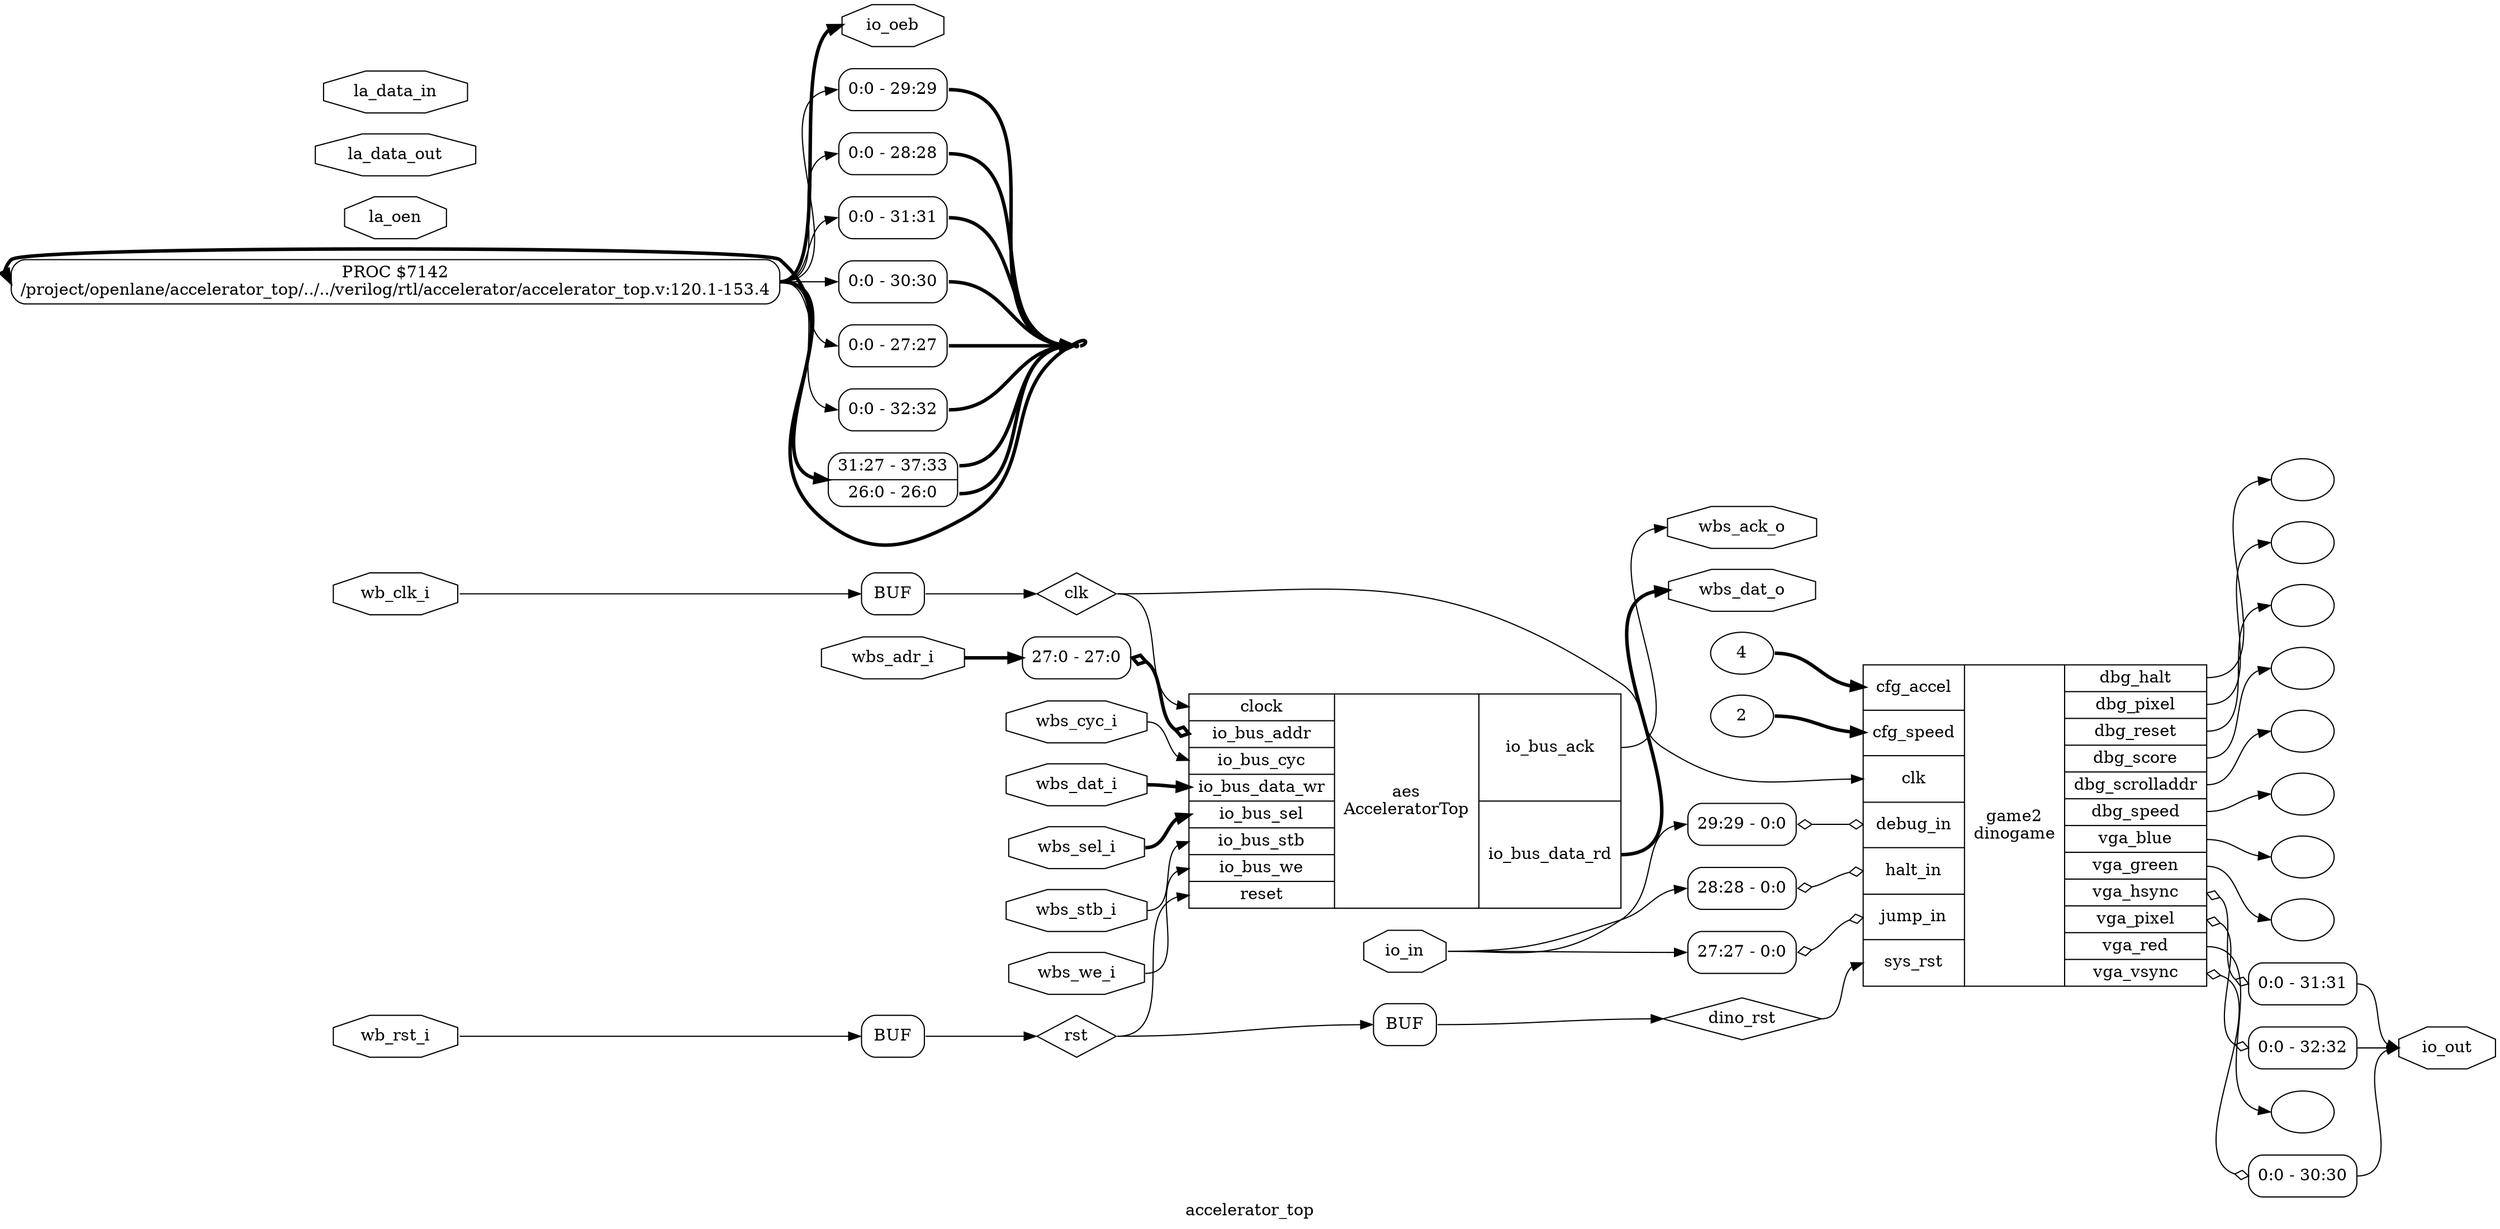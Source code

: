 digraph "accelerator_top" {
label="accelerator_top";
rankdir="LR";
remincross=true;
n2 [ shape=diamond, label="dino_rst", color="black", fontcolor="black" ];
n3 [ shape=diamond, label="rst", color="black", fontcolor="black" ];
n4 [ shape=diamond, label="clk", color="black", fontcolor="black" ];
n5 [ shape=octagon, label="io_oeb", color="black", fontcolor="black" ];
n6 [ shape=octagon, label="io_out", color="black", fontcolor="black" ];
n7 [ shape=octagon, label="io_in", color="black", fontcolor="black" ];
n8 [ shape=octagon, label="la_oen", color="black", fontcolor="black" ];
n9 [ shape=octagon, label="la_data_out", color="black", fontcolor="black" ];
n10 [ shape=octagon, label="la_data_in", color="black", fontcolor="black" ];
n11 [ shape=octagon, label="wbs_dat_o", color="black", fontcolor="black" ];
n12 [ shape=octagon, label="wbs_ack_o", color="black", fontcolor="black" ];
n13 [ shape=octagon, label="wbs_adr_i", color="black", fontcolor="black" ];
n14 [ shape=octagon, label="wbs_dat_i", color="black", fontcolor="black" ];
n15 [ shape=octagon, label="wbs_sel_i", color="black", fontcolor="black" ];
n16 [ shape=octagon, label="wbs_we_i", color="black", fontcolor="black" ];
n17 [ shape=octagon, label="wbs_cyc_i", color="black", fontcolor="black" ];
n18 [ shape=octagon, label="wbs_stb_i", color="black", fontcolor="black" ];
n19 [ shape=octagon, label="wb_rst_i", color="black", fontcolor="black" ];
n20 [ shape=octagon, label="wb_clk_i", color="black", fontcolor="black" ];
v0 [ label="2" ];
v1 [ label="4" ];
v2 [ label="" ];
v3 [ label="" ];
v4 [ label="" ];
v5 [ label="" ];
v6 [ label="" ];
v7 [ label="" ];
v9 [ label="" ];
v10 [ label="" ];
v11 [ label="" ];
c39 [ shape=record, label="{{<p21> cfg_accel|<p22> cfg_speed|<p4> clk|<p23> debug_in|<p24> halt_in|<p25> jump_in|<p26> sys_rst}|game2\ndinogame|{<p27> dbg_halt|<p28> dbg_pixel|<p29> dbg_reset|<p30> dbg_score|<p31> dbg_scrolladdr|<p32> dbg_speed|<p33> vga_blue|<p34> vga_green|<p35> vga_hsync|<p36> vga_pixel|<p37> vga_red|<p38> vga_vsync}}" ];
x8 [ shape=record, style=rounded, label="<s0> 0:0 - 32:32 " ];
c39:p36:e -> x8:w [arrowhead=odiamond, arrowtail=odiamond, dir=both, color="black", label=""];
x12 [ shape=record, style=rounded, label="<s0> 0:0 - 30:30 " ];
c39:p38:e -> x12:w [arrowhead=odiamond, arrowtail=odiamond, dir=both, color="black", label=""];
x13 [ shape=record, style=rounded, label="<s0> 0:0 - 31:31 " ];
c39:p35:e -> x13:w [arrowhead=odiamond, arrowtail=odiamond, dir=both, color="black", label=""];
x14 [ shape=record, style=rounded, label="<s0> 29:29 - 0:0 " ];
x14:e -> c39:p23:w [arrowhead=odiamond, arrowtail=odiamond, dir=both, color="black", label=""];
x15 [ shape=record, style=rounded, label="<s0> 28:28 - 0:0 " ];
x15:e -> c39:p24:w [arrowhead=odiamond, arrowtail=odiamond, dir=both, color="black", label=""];
x16 [ shape=record, style=rounded, label="<s0> 27:27 - 0:0 " ];
x16:e -> c39:p25:w [arrowhead=odiamond, arrowtail=odiamond, dir=both, color="black", label=""];
c50 [ shape=record, label="{{<p40> clock|<p41> io_bus_addr|<p42> io_bus_cyc|<p43> io_bus_data_wr|<p44> io_bus_sel|<p45> io_bus_stb|<p46> io_bus_we|<p47> reset}|aes\nAcceleratorTop|{<p48> io_bus_ack|<p49> io_bus_data_rd}}" ];
x17 [ shape=record, style=rounded, label="<s0> 27:0 - 27:0 " ];
x17:e -> c50:p41:w [arrowhead=odiamond, arrowtail=odiamond, dir=both, color="black", style="setlinewidth(3)", label=""];
x19 [ shape=record, style=rounded, label="<s0> 0:0 - 29:29 " ];
x20 [ shape=record, style=rounded, label="<s0> 0:0 - 28:28 " ];
x21 [ shape=record, style=rounded, label="<s0> 0:0 - 31:31 " ];
x22 [ shape=record, style=rounded, label="<s0> 0:0 - 30:30 " ];
x23 [ shape=record, style=rounded, label="<s0> 0:0 - 27:27 " ];
x24 [ shape=record, style=rounded, label="<s0> 0:0 - 32:32 " ];
x25 [ shape=record, style=rounded, label="<s1> 31:27 - 37:33 |<s0> 26:0 - 26:0 " ];
p18 [shape=box, style=rounded, label="PROC $7142\n/project/openlane/accelerator_top/../../verilog/rtl/accelerator/accelerator_top.v:120.1-153.4"];
x26 [shape=box, style=rounded, label="BUF"];
x27 [shape=box, style=rounded, label="BUF"];
x28 [shape=box, style=rounded, label="BUF"];
n1 [ shape=point ];
x19:s0:e -> n1:w [color="black", style="setlinewidth(3)", label=""];
x20:s0:e -> n1:w [color="black", style="setlinewidth(3)", label=""];
x21:s0:e -> n1:w [color="black", style="setlinewidth(3)", label=""];
x22:s0:e -> n1:w [color="black", style="setlinewidth(3)", label=""];
x23:s0:e -> n1:w [color="black", style="setlinewidth(3)", label=""];
x24:s0:e -> n1:w [color="black", style="setlinewidth(3)", label=""];
x25:s0:e -> n1:w [color="black", style="setlinewidth(3)", label=""];
x25:s1:e -> n1:w [color="black", style="setlinewidth(3)", label=""];
n1:e -> p18:w [color="black", style="setlinewidth(3)", label=""];
c50:p49:e -> n11:w [color="black", style="setlinewidth(3)", label=""];
c50:p48:e -> n12:w [color="black", label=""];
n13:e -> x17:s0:w [color="black", style="setlinewidth(3)", label=""];
n14:e -> c50:p43:w [color="black", style="setlinewidth(3)", label=""];
n15:e -> c50:p44:w [color="black", style="setlinewidth(3)", label=""];
n16:e -> c50:p46:w [color="black", label=""];
n17:e -> c50:p42:w [color="black", label=""];
n18:e -> c50:p45:w [color="black", label=""];
n19:e -> x27:w:w [color="black", label=""];
x28:e:e -> n2:w [color="black", label=""];
n2:e -> c39:p26:w [color="black", label=""];
n20:e -> x26:w:w [color="black", label=""];
x27:e:e -> n3:w [color="black", label=""];
n3:e -> c50:p47:w [color="black", label=""];
n3:e -> x28:w:w [color="black", label=""];
x26:e:e -> n4:w [color="black", label=""];
n4:e -> c39:p4:w [color="black", label=""];
n4:e -> c50:p40:w [color="black", label=""];
p18:e -> n5:w [color="black", style="setlinewidth(3)", label=""];
x12:s0:e -> n6:w [color="black", label=""];
x13:s0:e -> n6:w [color="black", label=""];
x8:s0:e -> n6:w [color="black", label=""];
n7:e -> x14:s0:w [color="black", label=""];
n7:e -> x15:s0:w [color="black", label=""];
n7:e -> x16:s0:w [color="black", label=""];
v0:e -> c39:p22:w [color="black", style="setlinewidth(3)", label=""];
v1:e -> c39:p21:w [color="black", style="setlinewidth(3)", label=""];
c39:p34:e -> v10:w [color="black", label=""];
c39:p37:e -> v11:w [color="black", label=""];
c39:p30:e -> v2:w [color="black", label=""];
c39:p32:e -> v3:w [color="black", label=""];
c39:p31:e -> v4:w [color="black", label=""];
c39:p28:e -> v5:w [color="black", label=""];
c39:p27:e -> v6:w [color="black", label=""];
c39:p29:e -> v7:w [color="black", label=""];
c39:p33:e -> v9:w [color="black", label=""];
p18:e -> x19:w [color="black", label=""];
p18:e -> x20:w [color="black", label=""];
p18:e -> x21:w [color="black", label=""];
p18:e -> x22:w [color="black", label=""];
p18:e -> x23:w [color="black", label=""];
p18:e -> x24:w [color="black", label=""];
p18:e -> x25:w [color="black", style="setlinewidth(3)", label=""];
}
